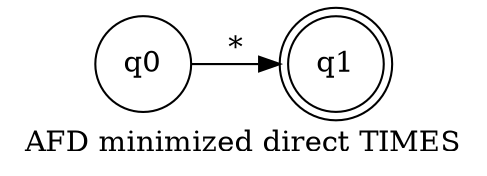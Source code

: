 // AFN
digraph {
	rankdir=LR
	label="AFD minimized direct TIMES"
	1688050397648 [label=q0 shape=circle]
	1688050389584 [label=q1 shape=doublecircle]
	1688050397648 -> 1688050389584 [label="*"]
}
